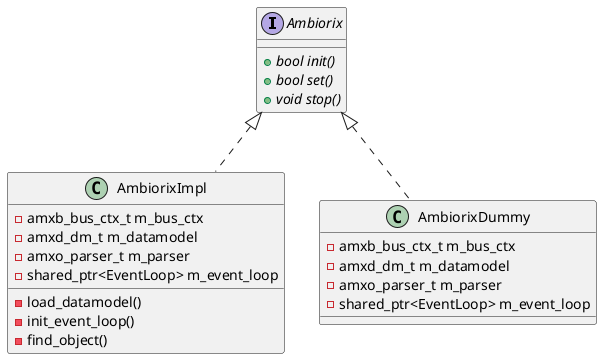 @startuml
interface Ambiorix {
	+{abstract} bool init()
	+{abstract} bool set()
	+{abstract} void stop()
}

class AmbiorixImpl {
	-amxb_bus_ctx_t m_bus_ctx
	-amxd_dm_t m_datamodel
	-amxo_parser_t m_parser
	-shared_ptr<EventLoop> m_event_loop
	-load_datamodel()
	-init_event_loop()
	-find_object()
}

class AmbiorixDummy {
	-amxb_bus_ctx_t m_bus_ctx
	-amxd_dm_t m_datamodel
	-amxo_parser_t m_parser
	-shared_ptr<EventLoop> m_event_loop
}

Ambiorix <|.. AmbiorixImpl
Ambiorix <|.. AmbiorixDummy
@enduml
